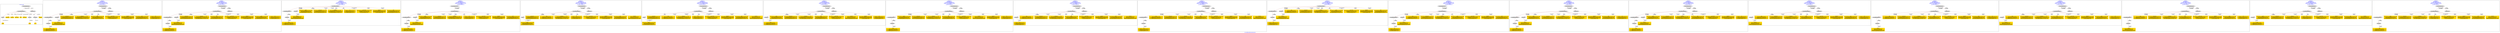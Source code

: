 digraph n0 {
fontcolor="blue"
remincross="true"
label="s14-s-california-african-american.json"
subgraph cluster_0 {
label="1-correct model"
n2[style="filled",color="white",fillcolor="lightgray",label="CulturalHeritageObject1"];
n3[style="filled",color="white",fillcolor="lightgray",label="Person1"];
n4[shape="plaintext",style="filled",fillcolor="gold",label="dimensions"];
n5[shape="plaintext",style="filled",fillcolor="gold",label="technique"];
n6[shape="plaintext",style="filled",fillcolor="gold",label="provenance"];
n7[shape="plaintext",style="filled",fillcolor="gold",label="title"];
n8[shape="plaintext",style="filled",fillcolor="gold",label="accessionId"];
n9[style="filled",color="white",fillcolor="lightgray",label="Concept1"];
n10[style="filled",color="white",fillcolor="lightgray",label="Document1"];
n11[shape="plaintext",style="filled",fillcolor="gold",label="artist"];
n12[style="filled",color="white",fillcolor="lightgray",label="EuropeanaAggregation1"];
n13[style="filled",color="white",fillcolor="lightgray",label="WebResource1"];
n14[shape="plaintext",style="filled",fillcolor="gold",label="imageUrl"];
n15[shape="plaintext",style="filled",fillcolor="gold",label="type"];
n16[shape="plaintext",style="filled",fillcolor="gold",label="url"];
}
subgraph cluster_1 {
label="candidate 0\nlink coherence:1.0\nnode coherence:1.0\nconfidence:0.5271771576470002\nmapping score:0.6016516451415926\ncost:13.99971\n-precision:0.5-recall:0.5"
n18[style="filled",color="white",fillcolor="lightgray",label="CulturalHeritageObject1"];
n19[style="filled",color="white",fillcolor="lightgray",label="CulturalHeritageObject2"];
n20[style="filled",color="white",fillcolor="lightgray",label="Document1"];
n21[style="filled",color="white",fillcolor="lightgray",label="Document2"];
n22[style="filled",color="white",fillcolor="lightgray",label="EuropeanaAggregation1"];
n23[style="filled",color="white",fillcolor="lightgray",label="WebResource1"];
n24[shape="plaintext",style="filled",fillcolor="gold",label="url\n[WebResource,classLink,0.52]\n[CulturalHeritageObject,extent,0.244]\n[Document,classLink,0.126]\n[CulturalHeritageObject,title,0.11]"];
n25[shape="plaintext",style="filled",fillcolor="gold",label="provenance\n[CulturalHeritageObject,provenance,0.704]\n[CulturalHeritageObject,title,0.114]\n[CulturalHeritageObject,description,0.109]\n[Person,biographicalInformation,0.073]"];
n26[shape="plaintext",style="filled",fillcolor="gold",label="dimensions\n[CulturalHeritageObject,extent,0.656]\n[CulturalHeritageObject,accessionNumber,0.163]\n[CulturalHeritageObject,description,0.101]\n[CulturalHeritageObject,provenance,0.08]"];
n27[shape="plaintext",style="filled",fillcolor="gold",label="artist\n[CulturalHeritageObject,description,0.263]\n[Person,nameOfThePerson,0.255]\n[CulturalHeritageObject,title,0.255]\n[CulturalHeritageObject,provenance,0.227]"];
n28[shape="plaintext",style="filled",fillcolor="gold",label="imageUrl\n[WebResource,classLink,0.5]\n[Document,classLink,0.487]\n[CulturalHeritageObject,description,0.009]\n[Person,biographicalInformation,0.004]"];
n29[shape="plaintext",style="filled",fillcolor="gold",label="accessionId\n[CulturalHeritageObject,accessionNumber,0.778]\n[WebResource,classLink,0.219]\n[CulturalHeritageObject,title,0.001]\n[Document,classLink,0.001]"];
n30[shape="plaintext",style="filled",fillcolor="gold",label="technique\n[CulturalHeritageObject,medium,0.678]\n[CulturalHeritageObject,description,0.145]\n[Person,biographicalInformation,0.096]\n[Concept,prefLabel,0.082]"];
n31[shape="plaintext",style="filled",fillcolor="gold",label="title\n[CulturalHeritageObject,description,0.342]\n[CulturalHeritageObject,title,0.314]\n[Person,biographicalInformation,0.233]\n[CulturalHeritageObject,provenance,0.111]"];
n32[shape="plaintext",style="filled",fillcolor="gold",label="type\n[Document,classLink,0.324]\n[CulturalHeritageObject,rightsHolder,0.272]\n[WebResource,classLink,0.247]\n[CulturalHeritageObject,provenance,0.157]"];
}
subgraph cluster_2 {
label="candidate 1\nlink coherence:1.0\nnode coherence:1.0\nconfidence:0.5249470341780633\nmapping score:0.6009082706519471\ncost:13.99971\n-precision:0.57-recall:0.57"
n34[style="filled",color="white",fillcolor="lightgray",label="CulturalHeritageObject1"];
n35[style="filled",color="white",fillcolor="lightgray",label="CulturalHeritageObject2"];
n36[style="filled",color="white",fillcolor="lightgray",label="Document1"];
n37[style="filled",color="white",fillcolor="lightgray",label="Document2"];
n38[style="filled",color="white",fillcolor="lightgray",label="EuropeanaAggregation1"];
n39[style="filled",color="white",fillcolor="lightgray",label="WebResource1"];
n40[shape="plaintext",style="filled",fillcolor="gold",label="url\n[WebResource,classLink,0.52]\n[CulturalHeritageObject,extent,0.244]\n[Document,classLink,0.126]\n[CulturalHeritageObject,title,0.11]"];
n41[shape="plaintext",style="filled",fillcolor="gold",label="provenance\n[CulturalHeritageObject,provenance,0.704]\n[CulturalHeritageObject,title,0.114]\n[CulturalHeritageObject,description,0.109]\n[Person,biographicalInformation,0.073]"];
n42[shape="plaintext",style="filled",fillcolor="gold",label="dimensions\n[CulturalHeritageObject,extent,0.656]\n[CulturalHeritageObject,accessionNumber,0.163]\n[CulturalHeritageObject,description,0.101]\n[CulturalHeritageObject,provenance,0.08]"];
n43[shape="plaintext",style="filled",fillcolor="gold",label="title\n[CulturalHeritageObject,description,0.342]\n[CulturalHeritageObject,title,0.314]\n[Person,biographicalInformation,0.233]\n[CulturalHeritageObject,provenance,0.111]"];
n44[shape="plaintext",style="filled",fillcolor="gold",label="imageUrl\n[WebResource,classLink,0.5]\n[Document,classLink,0.487]\n[CulturalHeritageObject,description,0.009]\n[Person,biographicalInformation,0.004]"];
n45[shape="plaintext",style="filled",fillcolor="gold",label="accessionId\n[CulturalHeritageObject,accessionNumber,0.778]\n[WebResource,classLink,0.219]\n[CulturalHeritageObject,title,0.001]\n[Document,classLink,0.001]"];
n46[shape="plaintext",style="filled",fillcolor="gold",label="technique\n[CulturalHeritageObject,medium,0.678]\n[CulturalHeritageObject,description,0.145]\n[Person,biographicalInformation,0.096]\n[Concept,prefLabel,0.082]"];
n47[shape="plaintext",style="filled",fillcolor="gold",label="artist\n[CulturalHeritageObject,description,0.263]\n[Person,nameOfThePerson,0.255]\n[CulturalHeritageObject,title,0.255]\n[CulturalHeritageObject,provenance,0.227]"];
n48[shape="plaintext",style="filled",fillcolor="gold",label="type\n[Document,classLink,0.324]\n[CulturalHeritageObject,rightsHolder,0.272]\n[WebResource,classLink,0.247]\n[CulturalHeritageObject,provenance,0.157]"];
}
subgraph cluster_3 {
label="candidate 10\nlink coherence:1.0\nnode coherence:1.0\nconfidence:0.4785328707802049\nmapping score:0.6039554013711793\ncost:11.99995\n-precision:0.42-recall:0.36"
n50[style="filled",color="white",fillcolor="lightgray",label="CulturalHeritageObject1"];
n51[style="filled",color="white",fillcolor="lightgray",label="CulturalHeritageObject2"];
n52[style="filled",color="white",fillcolor="lightgray",label="Document1"];
n53[style="filled",color="white",fillcolor="lightgray",label="Document2"];
n54[shape="plaintext",style="filled",fillcolor="gold",label="artist\n[CulturalHeritageObject,description,0.263]\n[Person,nameOfThePerson,0.255]\n[CulturalHeritageObject,title,0.255]\n[CulturalHeritageObject,provenance,0.227]"];
n55[shape="plaintext",style="filled",fillcolor="gold",label="provenance\n[CulturalHeritageObject,provenance,0.704]\n[CulturalHeritageObject,title,0.114]\n[CulturalHeritageObject,description,0.109]\n[Person,biographicalInformation,0.073]"];
n56[shape="plaintext",style="filled",fillcolor="gold",label="dimensions\n[CulturalHeritageObject,extent,0.656]\n[CulturalHeritageObject,accessionNumber,0.163]\n[CulturalHeritageObject,description,0.101]\n[CulturalHeritageObject,provenance,0.08]"];
n57[shape="plaintext",style="filled",fillcolor="gold",label="url\n[WebResource,classLink,0.52]\n[CulturalHeritageObject,extent,0.244]\n[Document,classLink,0.126]\n[CulturalHeritageObject,title,0.11]"];
n58[shape="plaintext",style="filled",fillcolor="gold",label="imageUrl\n[WebResource,classLink,0.5]\n[Document,classLink,0.487]\n[CulturalHeritageObject,description,0.009]\n[Person,biographicalInformation,0.004]"];
n59[shape="plaintext",style="filled",fillcolor="gold",label="accessionId\n[CulturalHeritageObject,accessionNumber,0.778]\n[WebResource,classLink,0.219]\n[CulturalHeritageObject,title,0.001]\n[Document,classLink,0.001]"];
n60[shape="plaintext",style="filled",fillcolor="gold",label="technique\n[CulturalHeritageObject,medium,0.678]\n[CulturalHeritageObject,description,0.145]\n[Person,biographicalInformation,0.096]\n[Concept,prefLabel,0.082]"];
n61[shape="plaintext",style="filled",fillcolor="gold",label="title\n[CulturalHeritageObject,description,0.342]\n[CulturalHeritageObject,title,0.314]\n[Person,biographicalInformation,0.233]\n[CulturalHeritageObject,provenance,0.111]"];
n62[shape="plaintext",style="filled",fillcolor="gold",label="type\n[Document,classLink,0.324]\n[CulturalHeritageObject,rightsHolder,0.272]\n[WebResource,classLink,0.247]\n[CulturalHeritageObject,provenance,0.157]"];
}
subgraph cluster_4 {
label="candidate 11\nlink coherence:1.0\nnode coherence:1.0\nconfidence:0.4785328707802049\nmapping score:0.6039554013711793\ncost:12.99983\n-precision:0.46-recall:0.43"
n64[style="filled",color="white",fillcolor="lightgray",label="CulturalHeritageObject1"];
n65[style="filled",color="white",fillcolor="lightgray",label="CulturalHeritageObject2"];
n66[style="filled",color="white",fillcolor="lightgray",label="Document1"];
n67[style="filled",color="white",fillcolor="lightgray",label="Document2"];
n68[style="filled",color="white",fillcolor="lightgray",label="EuropeanaAggregation1"];
n69[shape="plaintext",style="filled",fillcolor="gold",label="artist\n[CulturalHeritageObject,description,0.263]\n[Person,nameOfThePerson,0.255]\n[CulturalHeritageObject,title,0.255]\n[CulturalHeritageObject,provenance,0.227]"];
n70[shape="plaintext",style="filled",fillcolor="gold",label="provenance\n[CulturalHeritageObject,provenance,0.704]\n[CulturalHeritageObject,title,0.114]\n[CulturalHeritageObject,description,0.109]\n[Person,biographicalInformation,0.073]"];
n71[shape="plaintext",style="filled",fillcolor="gold",label="dimensions\n[CulturalHeritageObject,extent,0.656]\n[CulturalHeritageObject,accessionNumber,0.163]\n[CulturalHeritageObject,description,0.101]\n[CulturalHeritageObject,provenance,0.08]"];
n72[shape="plaintext",style="filled",fillcolor="gold",label="url\n[WebResource,classLink,0.52]\n[CulturalHeritageObject,extent,0.244]\n[Document,classLink,0.126]\n[CulturalHeritageObject,title,0.11]"];
n73[shape="plaintext",style="filled",fillcolor="gold",label="imageUrl\n[WebResource,classLink,0.5]\n[Document,classLink,0.487]\n[CulturalHeritageObject,description,0.009]\n[Person,biographicalInformation,0.004]"];
n74[shape="plaintext",style="filled",fillcolor="gold",label="accessionId\n[CulturalHeritageObject,accessionNumber,0.778]\n[WebResource,classLink,0.219]\n[CulturalHeritageObject,title,0.001]\n[Document,classLink,0.001]"];
n75[shape="plaintext",style="filled",fillcolor="gold",label="technique\n[CulturalHeritageObject,medium,0.678]\n[CulturalHeritageObject,description,0.145]\n[Person,biographicalInformation,0.096]\n[Concept,prefLabel,0.082]"];
n76[shape="plaintext",style="filled",fillcolor="gold",label="title\n[CulturalHeritageObject,description,0.342]\n[CulturalHeritageObject,title,0.314]\n[Person,biographicalInformation,0.233]\n[CulturalHeritageObject,provenance,0.111]"];
n77[shape="plaintext",style="filled",fillcolor="gold",label="type\n[Document,classLink,0.324]\n[CulturalHeritageObject,rightsHolder,0.272]\n[WebResource,classLink,0.247]\n[CulturalHeritageObject,provenance,0.157]"];
}
subgraph cluster_5 {
label="candidate 12\nlink coherence:1.0\nnode coherence:1.0\nconfidence:0.47733631482304695\nmapping score:0.6035565493854601\ncost:11.99961\n-precision:0.75-recall:0.64"
n79[style="filled",color="white",fillcolor="lightgray",label="CulturalHeritageObject1"];
n80[style="filled",color="white",fillcolor="lightgray",label="Person1"];
n81[style="filled",color="white",fillcolor="lightgray",label="EuropeanaAggregation1"];
n82[style="filled",color="white",fillcolor="lightgray",label="WebResource1"];
n83[shape="plaintext",style="filled",fillcolor="gold",label="imageUrl\n[WebResource,classLink,0.5]\n[Document,classLink,0.487]\n[CulturalHeritageObject,description,0.009]\n[Person,biographicalInformation,0.004]"];
n84[shape="plaintext",style="filled",fillcolor="gold",label="provenance\n[CulturalHeritageObject,provenance,0.704]\n[CulturalHeritageObject,title,0.114]\n[CulturalHeritageObject,description,0.109]\n[Person,biographicalInformation,0.073]"];
n85[shape="plaintext",style="filled",fillcolor="gold",label="type\n[Document,classLink,0.324]\n[CulturalHeritageObject,rightsHolder,0.272]\n[WebResource,classLink,0.247]\n[CulturalHeritageObject,provenance,0.157]"];
n86[shape="plaintext",style="filled",fillcolor="gold",label="artist\n[CulturalHeritageObject,description,0.263]\n[Person,nameOfThePerson,0.255]\n[CulturalHeritageObject,title,0.255]\n[CulturalHeritageObject,provenance,0.227]"];
n87[shape="plaintext",style="filled",fillcolor="gold",label="dimensions\n[CulturalHeritageObject,extent,0.656]\n[CulturalHeritageObject,accessionNumber,0.163]\n[CulturalHeritageObject,description,0.101]\n[CulturalHeritageObject,provenance,0.08]"];
n88[shape="plaintext",style="filled",fillcolor="gold",label="url\n[WebResource,classLink,0.52]\n[CulturalHeritageObject,extent,0.244]\n[Document,classLink,0.126]\n[CulturalHeritageObject,title,0.11]"];
n89[shape="plaintext",style="filled",fillcolor="gold",label="accessionId\n[CulturalHeritageObject,accessionNumber,0.778]\n[WebResource,classLink,0.219]\n[CulturalHeritageObject,title,0.001]\n[Document,classLink,0.001]"];
n90[shape="plaintext",style="filled",fillcolor="gold",label="technique\n[CulturalHeritageObject,medium,0.678]\n[CulturalHeritageObject,description,0.145]\n[Person,biographicalInformation,0.096]\n[Concept,prefLabel,0.082]"];
n91[shape="plaintext",style="filled",fillcolor="gold",label="title\n[CulturalHeritageObject,description,0.342]\n[CulturalHeritageObject,title,0.314]\n[Person,biographicalInformation,0.233]\n[CulturalHeritageObject,provenance,0.111]"];
}
subgraph cluster_6 {
label="candidate 13\nlink coherence:1.0\nnode coherence:1.0\nconfidence:0.47733631482304695\nmapping score:0.6035565493854601\ncost:11.99976\n-precision:0.67-recall:0.57"
n93[style="filled",color="white",fillcolor="lightgray",label="CulturalHeritageObject1"];
n94[style="filled",color="white",fillcolor="lightgray",label="Person2"];
n95[style="filled",color="white",fillcolor="lightgray",label="EuropeanaAggregation1"];
n96[style="filled",color="white",fillcolor="lightgray",label="WebResource1"];
n97[shape="plaintext",style="filled",fillcolor="gold",label="imageUrl\n[WebResource,classLink,0.5]\n[Document,classLink,0.487]\n[CulturalHeritageObject,description,0.009]\n[Person,biographicalInformation,0.004]"];
n98[shape="plaintext",style="filled",fillcolor="gold",label="provenance\n[CulturalHeritageObject,provenance,0.704]\n[CulturalHeritageObject,title,0.114]\n[CulturalHeritageObject,description,0.109]\n[Person,biographicalInformation,0.073]"];
n99[shape="plaintext",style="filled",fillcolor="gold",label="type\n[Document,classLink,0.324]\n[CulturalHeritageObject,rightsHolder,0.272]\n[WebResource,classLink,0.247]\n[CulturalHeritageObject,provenance,0.157]"];
n100[shape="plaintext",style="filled",fillcolor="gold",label="artist\n[CulturalHeritageObject,description,0.263]\n[Person,nameOfThePerson,0.255]\n[CulturalHeritageObject,title,0.255]\n[CulturalHeritageObject,provenance,0.227]"];
n101[shape="plaintext",style="filled",fillcolor="gold",label="dimensions\n[CulturalHeritageObject,extent,0.656]\n[CulturalHeritageObject,accessionNumber,0.163]\n[CulturalHeritageObject,description,0.101]\n[CulturalHeritageObject,provenance,0.08]"];
n102[shape="plaintext",style="filled",fillcolor="gold",label="url\n[WebResource,classLink,0.52]\n[CulturalHeritageObject,extent,0.244]\n[Document,classLink,0.126]\n[CulturalHeritageObject,title,0.11]"];
n103[shape="plaintext",style="filled",fillcolor="gold",label="accessionId\n[CulturalHeritageObject,accessionNumber,0.778]\n[WebResource,classLink,0.219]\n[CulturalHeritageObject,title,0.001]\n[Document,classLink,0.001]"];
n104[shape="plaintext",style="filled",fillcolor="gold",label="technique\n[CulturalHeritageObject,medium,0.678]\n[CulturalHeritageObject,description,0.145]\n[Person,biographicalInformation,0.096]\n[Concept,prefLabel,0.082]"];
n105[shape="plaintext",style="filled",fillcolor="gold",label="title\n[CulturalHeritageObject,description,0.342]\n[CulturalHeritageObject,title,0.314]\n[Person,biographicalInformation,0.233]\n[CulturalHeritageObject,provenance,0.111]"];
}
subgraph cluster_7 {
label="candidate 14\nlink coherence:1.0\nnode coherence:1.0\nconfidence:0.4677608589870697\nmapping score:0.6003647307734676\ncost:11.99974\n-precision:0.67-recall:0.57"
n107[style="filled",color="white",fillcolor="lightgray",label="CulturalHeritageObject1"];
n108[style="filled",color="white",fillcolor="lightgray",label="Document1"];
n109[style="filled",color="white",fillcolor="lightgray",label="EuropeanaAggregation1"];
n110[style="filled",color="white",fillcolor="lightgray",label="WebResource1"];
n111[shape="plaintext",style="filled",fillcolor="gold",label="url\n[WebResource,classLink,0.52]\n[CulturalHeritageObject,extent,0.244]\n[Document,classLink,0.126]\n[CulturalHeritageObject,title,0.11]"];
n112[shape="plaintext",style="filled",fillcolor="gold",label="artist\n[CulturalHeritageObject,description,0.263]\n[Person,nameOfThePerson,0.255]\n[CulturalHeritageObject,title,0.255]\n[CulturalHeritageObject,provenance,0.227]"];
n113[shape="plaintext",style="filled",fillcolor="gold",label="provenance\n[CulturalHeritageObject,provenance,0.704]\n[CulturalHeritageObject,title,0.114]\n[CulturalHeritageObject,description,0.109]\n[Person,biographicalInformation,0.073]"];
n114[shape="plaintext",style="filled",fillcolor="gold",label="dimensions\n[CulturalHeritageObject,extent,0.656]\n[CulturalHeritageObject,accessionNumber,0.163]\n[CulturalHeritageObject,description,0.101]\n[CulturalHeritageObject,provenance,0.08]"];
n115[shape="plaintext",style="filled",fillcolor="gold",label="title\n[CulturalHeritageObject,description,0.342]\n[CulturalHeritageObject,title,0.314]\n[Person,biographicalInformation,0.233]\n[CulturalHeritageObject,provenance,0.111]"];
n116[shape="plaintext",style="filled",fillcolor="gold",label="type\n[Document,classLink,0.324]\n[CulturalHeritageObject,rightsHolder,0.272]\n[WebResource,classLink,0.247]\n[CulturalHeritageObject,provenance,0.157]"];
n117[shape="plaintext",style="filled",fillcolor="gold",label="accessionId\n[CulturalHeritageObject,accessionNumber,0.778]\n[WebResource,classLink,0.219]\n[CulturalHeritageObject,title,0.001]\n[Document,classLink,0.001]"];
n118[shape="plaintext",style="filled",fillcolor="gold",label="imageUrl\n[WebResource,classLink,0.5]\n[Document,classLink,0.487]\n[CulturalHeritageObject,description,0.009]\n[Person,biographicalInformation,0.004]"];
n119[shape="plaintext",style="filled",fillcolor="gold",label="technique\n[CulturalHeritageObject,medium,0.678]\n[CulturalHeritageObject,description,0.145]\n[Person,biographicalInformation,0.096]\n[Concept,prefLabel,0.082]"];
}
subgraph cluster_8 {
label="candidate 15\nlink coherence:1.0\nnode coherence:1.0\nconfidence:0.4677608589870697\nmapping score:0.6003647307734676\ncost:12.99973\n-precision:0.54-recall:0.5"
n121[style="filled",color="white",fillcolor="lightgray",label="CulturalHeritageObject1"];
n122[style="filled",color="white",fillcolor="lightgray",label="CulturalHeritageObject2"];
n123[style="filled",color="white",fillcolor="lightgray",label="Document2"];
n124[style="filled",color="white",fillcolor="lightgray",label="EuropeanaAggregation1"];
n125[style="filled",color="white",fillcolor="lightgray",label="WebResource1"];
n126[shape="plaintext",style="filled",fillcolor="gold",label="url\n[WebResource,classLink,0.52]\n[CulturalHeritageObject,extent,0.244]\n[Document,classLink,0.126]\n[CulturalHeritageObject,title,0.11]"];
n127[shape="plaintext",style="filled",fillcolor="gold",label="artist\n[CulturalHeritageObject,description,0.263]\n[Person,nameOfThePerson,0.255]\n[CulturalHeritageObject,title,0.255]\n[CulturalHeritageObject,provenance,0.227]"];
n128[shape="plaintext",style="filled",fillcolor="gold",label="provenance\n[CulturalHeritageObject,provenance,0.704]\n[CulturalHeritageObject,title,0.114]\n[CulturalHeritageObject,description,0.109]\n[Person,biographicalInformation,0.073]"];
n129[shape="plaintext",style="filled",fillcolor="gold",label="dimensions\n[CulturalHeritageObject,extent,0.656]\n[CulturalHeritageObject,accessionNumber,0.163]\n[CulturalHeritageObject,description,0.101]\n[CulturalHeritageObject,provenance,0.08]"];
n130[shape="plaintext",style="filled",fillcolor="gold",label="title\n[CulturalHeritageObject,description,0.342]\n[CulturalHeritageObject,title,0.314]\n[Person,biographicalInformation,0.233]\n[CulturalHeritageObject,provenance,0.111]"];
n131[shape="plaintext",style="filled",fillcolor="gold",label="accessionId\n[CulturalHeritageObject,accessionNumber,0.778]\n[WebResource,classLink,0.219]\n[CulturalHeritageObject,title,0.001]\n[Document,classLink,0.001]"];
n132[shape="plaintext",style="filled",fillcolor="gold",label="imageUrl\n[WebResource,classLink,0.5]\n[Document,classLink,0.487]\n[CulturalHeritageObject,description,0.009]\n[Person,biographicalInformation,0.004]"];
n133[shape="plaintext",style="filled",fillcolor="gold",label="technique\n[CulturalHeritageObject,medium,0.678]\n[CulturalHeritageObject,description,0.145]\n[Person,biographicalInformation,0.096]\n[Concept,prefLabel,0.082]"];
n134[shape="plaintext",style="filled",fillcolor="gold",label="type\n[Document,classLink,0.324]\n[CulturalHeritageObject,rightsHolder,0.272]\n[WebResource,classLink,0.247]\n[CulturalHeritageObject,provenance,0.157]"];
}
subgraph cluster_9 {
label="candidate 16\nlink coherence:1.0\nnode coherence:1.0\nconfidence:0.4663296417908263\nmapping score:0.5998876583747198\ncost:11.99974\n-precision:0.75-recall:0.64"
n136[style="filled",color="white",fillcolor="lightgray",label="CulturalHeritageObject1"];
n137[style="filled",color="white",fillcolor="lightgray",label="Document1"];
n138[style="filled",color="white",fillcolor="lightgray",label="EuropeanaAggregation1"];
n139[style="filled",color="white",fillcolor="lightgray",label="WebResource1"];
n140[shape="plaintext",style="filled",fillcolor="gold",label="imageUrl\n[WebResource,classLink,0.5]\n[Document,classLink,0.487]\n[CulturalHeritageObject,description,0.009]\n[Person,biographicalInformation,0.004]"];
n141[shape="plaintext",style="filled",fillcolor="gold",label="type\n[Document,classLink,0.324]\n[CulturalHeritageObject,rightsHolder,0.272]\n[WebResource,classLink,0.247]\n[CulturalHeritageObject,provenance,0.157]"];
n142[shape="plaintext",style="filled",fillcolor="gold",label="provenance\n[CulturalHeritageObject,provenance,0.704]\n[CulturalHeritageObject,title,0.114]\n[CulturalHeritageObject,description,0.109]\n[Person,biographicalInformation,0.073]"];
n143[shape="plaintext",style="filled",fillcolor="gold",label="dimensions\n[CulturalHeritageObject,extent,0.656]\n[CulturalHeritageObject,accessionNumber,0.163]\n[CulturalHeritageObject,description,0.101]\n[CulturalHeritageObject,provenance,0.08]"];
n144[shape="plaintext",style="filled",fillcolor="gold",label="artist\n[CulturalHeritageObject,description,0.263]\n[Person,nameOfThePerson,0.255]\n[CulturalHeritageObject,title,0.255]\n[CulturalHeritageObject,provenance,0.227]"];
n145[shape="plaintext",style="filled",fillcolor="gold",label="url\n[WebResource,classLink,0.52]\n[CulturalHeritageObject,extent,0.244]\n[Document,classLink,0.126]\n[CulturalHeritageObject,title,0.11]"];
n146[shape="plaintext",style="filled",fillcolor="gold",label="accessionId\n[CulturalHeritageObject,accessionNumber,0.778]\n[WebResource,classLink,0.219]\n[CulturalHeritageObject,title,0.001]\n[Document,classLink,0.001]"];
n147[shape="plaintext",style="filled",fillcolor="gold",label="technique\n[CulturalHeritageObject,medium,0.678]\n[CulturalHeritageObject,description,0.145]\n[Person,biographicalInformation,0.096]\n[Concept,prefLabel,0.082]"];
n148[shape="plaintext",style="filled",fillcolor="gold",label="title\n[CulturalHeritageObject,description,0.342]\n[CulturalHeritageObject,title,0.314]\n[Person,biographicalInformation,0.233]\n[CulturalHeritageObject,provenance,0.111]"];
}
subgraph cluster_10 {
label="candidate 17\nlink coherence:1.0\nnode coherence:1.0\nconfidence:0.4663296417908263\nmapping score:0.5998876583747198\ncost:12.99973\n-precision:0.62-recall:0.57"
n150[style="filled",color="white",fillcolor="lightgray",label="CulturalHeritageObject1"];
n151[style="filled",color="white",fillcolor="lightgray",label="CulturalHeritageObject2"];
n152[style="filled",color="white",fillcolor="lightgray",label="Document2"];
n153[style="filled",color="white",fillcolor="lightgray",label="EuropeanaAggregation1"];
n154[style="filled",color="white",fillcolor="lightgray",label="WebResource1"];
n155[shape="plaintext",style="filled",fillcolor="gold",label="imageUrl\n[WebResource,classLink,0.5]\n[Document,classLink,0.487]\n[CulturalHeritageObject,description,0.009]\n[Person,biographicalInformation,0.004]"];
n156[shape="plaintext",style="filled",fillcolor="gold",label="type\n[Document,classLink,0.324]\n[CulturalHeritageObject,rightsHolder,0.272]\n[WebResource,classLink,0.247]\n[CulturalHeritageObject,provenance,0.157]"];
n157[shape="plaintext",style="filled",fillcolor="gold",label="provenance\n[CulturalHeritageObject,provenance,0.704]\n[CulturalHeritageObject,title,0.114]\n[CulturalHeritageObject,description,0.109]\n[Person,biographicalInformation,0.073]"];
n158[shape="plaintext",style="filled",fillcolor="gold",label="dimensions\n[CulturalHeritageObject,extent,0.656]\n[CulturalHeritageObject,accessionNumber,0.163]\n[CulturalHeritageObject,description,0.101]\n[CulturalHeritageObject,provenance,0.08]"];
n159[shape="plaintext",style="filled",fillcolor="gold",label="artist\n[CulturalHeritageObject,description,0.263]\n[Person,nameOfThePerson,0.255]\n[CulturalHeritageObject,title,0.255]\n[CulturalHeritageObject,provenance,0.227]"];
n160[shape="plaintext",style="filled",fillcolor="gold",label="accessionId\n[CulturalHeritageObject,accessionNumber,0.778]\n[WebResource,classLink,0.219]\n[CulturalHeritageObject,title,0.001]\n[Document,classLink,0.001]"];
n161[shape="plaintext",style="filled",fillcolor="gold",label="url\n[WebResource,classLink,0.52]\n[CulturalHeritageObject,extent,0.244]\n[Document,classLink,0.126]\n[CulturalHeritageObject,title,0.11]"];
n162[shape="plaintext",style="filled",fillcolor="gold",label="technique\n[CulturalHeritageObject,medium,0.678]\n[CulturalHeritageObject,description,0.145]\n[Person,biographicalInformation,0.096]\n[Concept,prefLabel,0.082]"];
n163[shape="plaintext",style="filled",fillcolor="gold",label="title\n[CulturalHeritageObject,description,0.342]\n[CulturalHeritageObject,title,0.314]\n[Person,biographicalInformation,0.233]\n[CulturalHeritageObject,provenance,0.111]"];
}
subgraph cluster_11 {
label="candidate 18\nlink coherence:1.0\nnode coherence:1.0\nconfidence:0.46486122890312465\nmapping score:0.5993981874121527\ncost:11.99995\n-precision:0.42-recall:0.36"
n165[style="filled",color="white",fillcolor="lightgray",label="CulturalHeritageObject1"];
n166[style="filled",color="white",fillcolor="lightgray",label="CulturalHeritageObject2"];
n167[style="filled",color="white",fillcolor="lightgray",label="Document1"];
n168[style="filled",color="white",fillcolor="lightgray",label="Document2"];
n169[shape="plaintext",style="filled",fillcolor="gold",label="type\n[Document,classLink,0.324]\n[CulturalHeritageObject,rightsHolder,0.272]\n[WebResource,classLink,0.247]\n[CulturalHeritageObject,provenance,0.157]"];
n170[shape="plaintext",style="filled",fillcolor="gold",label="provenance\n[CulturalHeritageObject,provenance,0.704]\n[CulturalHeritageObject,title,0.114]\n[CulturalHeritageObject,description,0.109]\n[Person,biographicalInformation,0.073]"];
n171[shape="plaintext",style="filled",fillcolor="gold",label="dimensions\n[CulturalHeritageObject,extent,0.656]\n[CulturalHeritageObject,accessionNumber,0.163]\n[CulturalHeritageObject,description,0.101]\n[CulturalHeritageObject,provenance,0.08]"];
n172[shape="plaintext",style="filled",fillcolor="gold",label="artist\n[CulturalHeritageObject,description,0.263]\n[Person,nameOfThePerson,0.255]\n[CulturalHeritageObject,title,0.255]\n[CulturalHeritageObject,provenance,0.227]"];
n173[shape="plaintext",style="filled",fillcolor="gold",label="imageUrl\n[WebResource,classLink,0.5]\n[Document,classLink,0.487]\n[CulturalHeritageObject,description,0.009]\n[Person,biographicalInformation,0.004]"];
n174[shape="plaintext",style="filled",fillcolor="gold",label="accessionId\n[CulturalHeritageObject,accessionNumber,0.778]\n[WebResource,classLink,0.219]\n[CulturalHeritageObject,title,0.001]\n[Document,classLink,0.001]"];
n175[shape="plaintext",style="filled",fillcolor="gold",label="url\n[WebResource,classLink,0.52]\n[CulturalHeritageObject,extent,0.244]\n[Document,classLink,0.126]\n[CulturalHeritageObject,title,0.11]"];
n176[shape="plaintext",style="filled",fillcolor="gold",label="technique\n[CulturalHeritageObject,medium,0.678]\n[CulturalHeritageObject,description,0.145]\n[Person,biographicalInformation,0.096]\n[Concept,prefLabel,0.082]"];
n177[shape="plaintext",style="filled",fillcolor="gold",label="title\n[CulturalHeritageObject,description,0.342]\n[CulturalHeritageObject,title,0.314]\n[Person,biographicalInformation,0.233]\n[CulturalHeritageObject,provenance,0.111]"];
}
subgraph cluster_12 {
label="candidate 19\nlink coherence:1.0\nnode coherence:1.0\nconfidence:0.46486122890312465\nmapping score:0.5993981874121527\ncost:12.99983\n-precision:0.46-recall:0.43"
n179[style="filled",color="white",fillcolor="lightgray",label="CulturalHeritageObject1"];
n180[style="filled",color="white",fillcolor="lightgray",label="CulturalHeritageObject2"];
n181[style="filled",color="white",fillcolor="lightgray",label="Document1"];
n182[style="filled",color="white",fillcolor="lightgray",label="Document2"];
n183[style="filled",color="white",fillcolor="lightgray",label="EuropeanaAggregation1"];
n184[shape="plaintext",style="filled",fillcolor="gold",label="type\n[Document,classLink,0.324]\n[CulturalHeritageObject,rightsHolder,0.272]\n[WebResource,classLink,0.247]\n[CulturalHeritageObject,provenance,0.157]"];
n185[shape="plaintext",style="filled",fillcolor="gold",label="provenance\n[CulturalHeritageObject,provenance,0.704]\n[CulturalHeritageObject,title,0.114]\n[CulturalHeritageObject,description,0.109]\n[Person,biographicalInformation,0.073]"];
n186[shape="plaintext",style="filled",fillcolor="gold",label="dimensions\n[CulturalHeritageObject,extent,0.656]\n[CulturalHeritageObject,accessionNumber,0.163]\n[CulturalHeritageObject,description,0.101]\n[CulturalHeritageObject,provenance,0.08]"];
n187[shape="plaintext",style="filled",fillcolor="gold",label="artist\n[CulturalHeritageObject,description,0.263]\n[Person,nameOfThePerson,0.255]\n[CulturalHeritageObject,title,0.255]\n[CulturalHeritageObject,provenance,0.227]"];
n188[shape="plaintext",style="filled",fillcolor="gold",label="imageUrl\n[WebResource,classLink,0.5]\n[Document,classLink,0.487]\n[CulturalHeritageObject,description,0.009]\n[Person,biographicalInformation,0.004]"];
n189[shape="plaintext",style="filled",fillcolor="gold",label="accessionId\n[CulturalHeritageObject,accessionNumber,0.778]\n[WebResource,classLink,0.219]\n[CulturalHeritageObject,title,0.001]\n[Document,classLink,0.001]"];
n190[shape="plaintext",style="filled",fillcolor="gold",label="url\n[WebResource,classLink,0.52]\n[CulturalHeritageObject,extent,0.244]\n[Document,classLink,0.126]\n[CulturalHeritageObject,title,0.11]"];
n191[shape="plaintext",style="filled",fillcolor="gold",label="technique\n[CulturalHeritageObject,medium,0.678]\n[CulturalHeritageObject,description,0.145]\n[Person,biographicalInformation,0.096]\n[Concept,prefLabel,0.082]"];
n192[shape="plaintext",style="filled",fillcolor="gold",label="title\n[CulturalHeritageObject,description,0.342]\n[CulturalHeritageObject,title,0.314]\n[Person,biographicalInformation,0.233]\n[CulturalHeritageObject,provenance,0.111]"];
}
subgraph cluster_13 {
label="candidate 2\nlink coherence:1.0\nnode coherence:1.0\nconfidence:0.5240466829379283\nmapping score:0.600608153571902\ncost:13.99971\n-precision:0.5-recall:0.5"
n194[style="filled",color="white",fillcolor="lightgray",label="CulturalHeritageObject1"];
n195[style="filled",color="white",fillcolor="lightgray",label="CulturalHeritageObject2"];
n196[style="filled",color="white",fillcolor="lightgray",label="Document1"];
n197[style="filled",color="white",fillcolor="lightgray",label="Document2"];
n198[style="filled",color="white",fillcolor="lightgray",label="EuropeanaAggregation1"];
n199[style="filled",color="white",fillcolor="lightgray",label="WebResource1"];
n200[shape="plaintext",style="filled",fillcolor="gold",label="url\n[WebResource,classLink,0.52]\n[CulturalHeritageObject,extent,0.244]\n[Document,classLink,0.126]\n[CulturalHeritageObject,title,0.11]"];
n201[shape="plaintext",style="filled",fillcolor="gold",label="artist\n[CulturalHeritageObject,description,0.263]\n[Person,nameOfThePerson,0.255]\n[CulturalHeritageObject,title,0.255]\n[CulturalHeritageObject,provenance,0.227]"];
n202[shape="plaintext",style="filled",fillcolor="gold",label="provenance\n[CulturalHeritageObject,provenance,0.704]\n[CulturalHeritageObject,title,0.114]\n[CulturalHeritageObject,description,0.109]\n[Person,biographicalInformation,0.073]"];
n203[shape="plaintext",style="filled",fillcolor="gold",label="dimensions\n[CulturalHeritageObject,extent,0.656]\n[CulturalHeritageObject,accessionNumber,0.163]\n[CulturalHeritageObject,description,0.101]\n[CulturalHeritageObject,provenance,0.08]"];
n204[shape="plaintext",style="filled",fillcolor="gold",label="imageUrl\n[WebResource,classLink,0.5]\n[Document,classLink,0.487]\n[CulturalHeritageObject,description,0.009]\n[Person,biographicalInformation,0.004]"];
n205[shape="plaintext",style="filled",fillcolor="gold",label="accessionId\n[CulturalHeritageObject,accessionNumber,0.778]\n[WebResource,classLink,0.219]\n[CulturalHeritageObject,title,0.001]\n[Document,classLink,0.001]"];
n206[shape="plaintext",style="filled",fillcolor="gold",label="technique\n[CulturalHeritageObject,medium,0.678]\n[CulturalHeritageObject,description,0.145]\n[Person,biographicalInformation,0.096]\n[Concept,prefLabel,0.082]"];
n207[shape="plaintext",style="filled",fillcolor="gold",label="title\n[CulturalHeritageObject,description,0.342]\n[CulturalHeritageObject,title,0.314]\n[Person,biographicalInformation,0.233]\n[CulturalHeritageObject,provenance,0.111]"];
n208[shape="plaintext",style="filled",fillcolor="gold",label="type\n[Document,classLink,0.324]\n[CulturalHeritageObject,rightsHolder,0.272]\n[WebResource,classLink,0.247]\n[CulturalHeritageObject,provenance,0.157]"];
}
subgraph cluster_14 {
label="candidate 3\nlink coherence:1.0\nnode coherence:1.0\nconfidence:0.5209353028593782\nmapping score:0.599571026879052\ncost:13.99971\n-precision:0.57-recall:0.57"
n210[style="filled",color="white",fillcolor="lightgray",label="CulturalHeritageObject1"];
n211[style="filled",color="white",fillcolor="lightgray",label="CulturalHeritageObject2"];
n212[style="filled",color="white",fillcolor="lightgray",label="Document1"];
n213[style="filled",color="white",fillcolor="lightgray",label="Document2"];
n214[style="filled",color="white",fillcolor="lightgray",label="EuropeanaAggregation1"];
n215[style="filled",color="white",fillcolor="lightgray",label="WebResource1"];
n216[shape="plaintext",style="filled",fillcolor="gold",label="url\n[WebResource,classLink,0.52]\n[CulturalHeritageObject,extent,0.244]\n[Document,classLink,0.126]\n[CulturalHeritageObject,title,0.11]"];
n217[shape="plaintext",style="filled",fillcolor="gold",label="artist\n[CulturalHeritageObject,description,0.263]\n[Person,nameOfThePerson,0.255]\n[CulturalHeritageObject,title,0.255]\n[CulturalHeritageObject,provenance,0.227]"];
n218[shape="plaintext",style="filled",fillcolor="gold",label="provenance\n[CulturalHeritageObject,provenance,0.704]\n[CulturalHeritageObject,title,0.114]\n[CulturalHeritageObject,description,0.109]\n[Person,biographicalInformation,0.073]"];
n219[shape="plaintext",style="filled",fillcolor="gold",label="dimensions\n[CulturalHeritageObject,extent,0.656]\n[CulturalHeritageObject,accessionNumber,0.163]\n[CulturalHeritageObject,description,0.101]\n[CulturalHeritageObject,provenance,0.08]"];
n220[shape="plaintext",style="filled",fillcolor="gold",label="title\n[CulturalHeritageObject,description,0.342]\n[CulturalHeritageObject,title,0.314]\n[Person,biographicalInformation,0.233]\n[CulturalHeritageObject,provenance,0.111]"];
n221[shape="plaintext",style="filled",fillcolor="gold",label="imageUrl\n[WebResource,classLink,0.5]\n[Document,classLink,0.487]\n[CulturalHeritageObject,description,0.009]\n[Person,biographicalInformation,0.004]"];
n222[shape="plaintext",style="filled",fillcolor="gold",label="accessionId\n[CulturalHeritageObject,accessionNumber,0.778]\n[WebResource,classLink,0.219]\n[CulturalHeritageObject,title,0.001]\n[Document,classLink,0.001]"];
n223[shape="plaintext",style="filled",fillcolor="gold",label="technique\n[CulturalHeritageObject,medium,0.678]\n[CulturalHeritageObject,description,0.145]\n[Person,biographicalInformation,0.096]\n[Concept,prefLabel,0.082]"];
n224[shape="plaintext",style="filled",fillcolor="gold",label="type\n[Document,classLink,0.324]\n[CulturalHeritageObject,rightsHolder,0.272]\n[WebResource,classLink,0.247]\n[CulturalHeritageObject,provenance,0.157]"];
}
subgraph cluster_15 {
label="candidate 4\nlink coherence:1.0\nnode coherence:1.0\nconfidence:0.5086219009526185\nmapping score:0.6139850780953172\ncost:11.99974\n-precision:0.58-recall:0.5"
n226[style="filled",color="white",fillcolor="lightgray",label="CulturalHeritageObject1"];
n227[style="filled",color="white",fillcolor="lightgray",label="Document1"];
n228[style="filled",color="white",fillcolor="lightgray",label="EuropeanaAggregation1"];
n229[style="filled",color="white",fillcolor="lightgray",label="WebResource1"];
n230[shape="plaintext",style="filled",fillcolor="gold",label="url\n[WebResource,classLink,0.52]\n[CulturalHeritageObject,extent,0.244]\n[Document,classLink,0.126]\n[CulturalHeritageObject,title,0.11]"];
n231[shape="plaintext",style="filled",fillcolor="gold",label="type\n[Document,classLink,0.324]\n[CulturalHeritageObject,rightsHolder,0.272]\n[WebResource,classLink,0.247]\n[CulturalHeritageObject,provenance,0.157]"];
n232[shape="plaintext",style="filled",fillcolor="gold",label="provenance\n[CulturalHeritageObject,provenance,0.704]\n[CulturalHeritageObject,title,0.114]\n[CulturalHeritageObject,description,0.109]\n[Person,biographicalInformation,0.073]"];
n233[shape="plaintext",style="filled",fillcolor="gold",label="dimensions\n[CulturalHeritageObject,extent,0.656]\n[CulturalHeritageObject,accessionNumber,0.163]\n[CulturalHeritageObject,description,0.101]\n[CulturalHeritageObject,provenance,0.08]"];
n234[shape="plaintext",style="filled",fillcolor="gold",label="artist\n[CulturalHeritageObject,description,0.263]\n[Person,nameOfThePerson,0.255]\n[CulturalHeritageObject,title,0.255]\n[CulturalHeritageObject,provenance,0.227]"];
n235[shape="plaintext",style="filled",fillcolor="gold",label="imageUrl\n[WebResource,classLink,0.5]\n[Document,classLink,0.487]\n[CulturalHeritageObject,description,0.009]\n[Person,biographicalInformation,0.004]"];
n236[shape="plaintext",style="filled",fillcolor="gold",label="accessionId\n[CulturalHeritageObject,accessionNumber,0.778]\n[WebResource,classLink,0.219]\n[CulturalHeritageObject,title,0.001]\n[Document,classLink,0.001]"];
n237[shape="plaintext",style="filled",fillcolor="gold",label="technique\n[CulturalHeritageObject,medium,0.678]\n[CulturalHeritageObject,description,0.145]\n[Person,biographicalInformation,0.096]\n[Concept,prefLabel,0.082]"];
n238[shape="plaintext",style="filled",fillcolor="gold",label="title\n[CulturalHeritageObject,description,0.342]\n[CulturalHeritageObject,title,0.314]\n[Person,biographicalInformation,0.233]\n[CulturalHeritageObject,provenance,0.111]"];
}
subgraph cluster_16 {
label="candidate 5\nlink coherence:1.0\nnode coherence:1.0\nconfidence:0.5086219009526185\nmapping score:0.6139850780953172\ncost:12.99973\n-precision:0.46-recall:0.43"
n240[style="filled",color="white",fillcolor="lightgray",label="CulturalHeritageObject1"];
n241[style="filled",color="white",fillcolor="lightgray",label="CulturalHeritageObject2"];
n242[style="filled",color="white",fillcolor="lightgray",label="Document2"];
n243[style="filled",color="white",fillcolor="lightgray",label="EuropeanaAggregation1"];
n244[style="filled",color="white",fillcolor="lightgray",label="WebResource1"];
n245[shape="plaintext",style="filled",fillcolor="gold",label="url\n[WebResource,classLink,0.52]\n[CulturalHeritageObject,extent,0.244]\n[Document,classLink,0.126]\n[CulturalHeritageObject,title,0.11]"];
n246[shape="plaintext",style="filled",fillcolor="gold",label="type\n[Document,classLink,0.324]\n[CulturalHeritageObject,rightsHolder,0.272]\n[WebResource,classLink,0.247]\n[CulturalHeritageObject,provenance,0.157]"];
n247[shape="plaintext",style="filled",fillcolor="gold",label="provenance\n[CulturalHeritageObject,provenance,0.704]\n[CulturalHeritageObject,title,0.114]\n[CulturalHeritageObject,description,0.109]\n[Person,biographicalInformation,0.073]"];
n248[shape="plaintext",style="filled",fillcolor="gold",label="dimensions\n[CulturalHeritageObject,extent,0.656]\n[CulturalHeritageObject,accessionNumber,0.163]\n[CulturalHeritageObject,description,0.101]\n[CulturalHeritageObject,provenance,0.08]"];
n249[shape="plaintext",style="filled",fillcolor="gold",label="artist\n[CulturalHeritageObject,description,0.263]\n[Person,nameOfThePerson,0.255]\n[CulturalHeritageObject,title,0.255]\n[CulturalHeritageObject,provenance,0.227]"];
n250[shape="plaintext",style="filled",fillcolor="gold",label="accessionId\n[CulturalHeritageObject,accessionNumber,0.778]\n[WebResource,classLink,0.219]\n[CulturalHeritageObject,title,0.001]\n[Document,classLink,0.001]"];
n251[shape="plaintext",style="filled",fillcolor="gold",label="imageUrl\n[WebResource,classLink,0.5]\n[Document,classLink,0.487]\n[CulturalHeritageObject,description,0.009]\n[Person,biographicalInformation,0.004]"];
n252[shape="plaintext",style="filled",fillcolor="gold",label="technique\n[CulturalHeritageObject,medium,0.678]\n[CulturalHeritageObject,description,0.145]\n[Person,biographicalInformation,0.096]\n[Concept,prefLabel,0.082]"];
n253[shape="plaintext",style="filled",fillcolor="gold",label="title\n[CulturalHeritageObject,description,0.342]\n[CulturalHeritageObject,title,0.314]\n[Person,biographicalInformation,0.233]\n[CulturalHeritageObject,provenance,0.111]"];
}
subgraph cluster_17 {
label="candidate 6\nlink coherence:1.0\nnode coherence:1.0\nconfidence:0.5063917774836816\nmapping score:0.6132417036056717\ncost:11.99974\n-precision:0.67-recall:0.57"
n255[style="filled",color="white",fillcolor="lightgray",label="CulturalHeritageObject1"];
n256[style="filled",color="white",fillcolor="lightgray",label="Document1"];
n257[style="filled",color="white",fillcolor="lightgray",label="EuropeanaAggregation1"];
n258[style="filled",color="white",fillcolor="lightgray",label="WebResource1"];
n259[shape="plaintext",style="filled",fillcolor="gold",label="url\n[WebResource,classLink,0.52]\n[CulturalHeritageObject,extent,0.244]\n[Document,classLink,0.126]\n[CulturalHeritageObject,title,0.11]"];
n260[shape="plaintext",style="filled",fillcolor="gold",label="type\n[Document,classLink,0.324]\n[CulturalHeritageObject,rightsHolder,0.272]\n[WebResource,classLink,0.247]\n[CulturalHeritageObject,provenance,0.157]"];
n261[shape="plaintext",style="filled",fillcolor="gold",label="provenance\n[CulturalHeritageObject,provenance,0.704]\n[CulturalHeritageObject,title,0.114]\n[CulturalHeritageObject,description,0.109]\n[Person,biographicalInformation,0.073]"];
n262[shape="plaintext",style="filled",fillcolor="gold",label="dimensions\n[CulturalHeritageObject,extent,0.656]\n[CulturalHeritageObject,accessionNumber,0.163]\n[CulturalHeritageObject,description,0.101]\n[CulturalHeritageObject,provenance,0.08]"];
n263[shape="plaintext",style="filled",fillcolor="gold",label="title\n[CulturalHeritageObject,description,0.342]\n[CulturalHeritageObject,title,0.314]\n[Person,biographicalInformation,0.233]\n[CulturalHeritageObject,provenance,0.111]"];
n264[shape="plaintext",style="filled",fillcolor="gold",label="imageUrl\n[WebResource,classLink,0.5]\n[Document,classLink,0.487]\n[CulturalHeritageObject,description,0.009]\n[Person,biographicalInformation,0.004]"];
n265[shape="plaintext",style="filled",fillcolor="gold",label="accessionId\n[CulturalHeritageObject,accessionNumber,0.778]\n[WebResource,classLink,0.219]\n[CulturalHeritageObject,title,0.001]\n[Document,classLink,0.001]"];
n266[shape="plaintext",style="filled",fillcolor="gold",label="technique\n[CulturalHeritageObject,medium,0.678]\n[CulturalHeritageObject,description,0.145]\n[Person,biographicalInformation,0.096]\n[Concept,prefLabel,0.082]"];
n267[shape="plaintext",style="filled",fillcolor="gold",label="artist\n[CulturalHeritageObject,description,0.263]\n[Person,nameOfThePerson,0.255]\n[CulturalHeritageObject,title,0.255]\n[CulturalHeritageObject,provenance,0.227]"];
}
subgraph cluster_18 {
label="candidate 7\nlink coherence:1.0\nnode coherence:1.0\nconfidence:0.5063917774836816\nmapping score:0.6132417036056717\ncost:12.99973\n-precision:0.54-recall:0.5"
n269[style="filled",color="white",fillcolor="lightgray",label="CulturalHeritageObject1"];
n270[style="filled",color="white",fillcolor="lightgray",label="CulturalHeritageObject2"];
n271[style="filled",color="white",fillcolor="lightgray",label="Document2"];
n272[style="filled",color="white",fillcolor="lightgray",label="EuropeanaAggregation1"];
n273[style="filled",color="white",fillcolor="lightgray",label="WebResource1"];
n274[shape="plaintext",style="filled",fillcolor="gold",label="url\n[WebResource,classLink,0.52]\n[CulturalHeritageObject,extent,0.244]\n[Document,classLink,0.126]\n[CulturalHeritageObject,title,0.11]"];
n275[shape="plaintext",style="filled",fillcolor="gold",label="type\n[Document,classLink,0.324]\n[CulturalHeritageObject,rightsHolder,0.272]\n[WebResource,classLink,0.247]\n[CulturalHeritageObject,provenance,0.157]"];
n276[shape="plaintext",style="filled",fillcolor="gold",label="provenance\n[CulturalHeritageObject,provenance,0.704]\n[CulturalHeritageObject,title,0.114]\n[CulturalHeritageObject,description,0.109]\n[Person,biographicalInformation,0.073]"];
n277[shape="plaintext",style="filled",fillcolor="gold",label="dimensions\n[CulturalHeritageObject,extent,0.656]\n[CulturalHeritageObject,accessionNumber,0.163]\n[CulturalHeritageObject,description,0.101]\n[CulturalHeritageObject,provenance,0.08]"];
n278[shape="plaintext",style="filled",fillcolor="gold",label="title\n[CulturalHeritageObject,description,0.342]\n[CulturalHeritageObject,title,0.314]\n[Person,biographicalInformation,0.233]\n[CulturalHeritageObject,provenance,0.111]"];
n279[shape="plaintext",style="filled",fillcolor="gold",label="accessionId\n[CulturalHeritageObject,accessionNumber,0.778]\n[WebResource,classLink,0.219]\n[CulturalHeritageObject,title,0.001]\n[Document,classLink,0.001]"];
n280[shape="plaintext",style="filled",fillcolor="gold",label="imageUrl\n[WebResource,classLink,0.5]\n[Document,classLink,0.487]\n[CulturalHeritageObject,description,0.009]\n[Person,biographicalInformation,0.004]"];
n281[shape="plaintext",style="filled",fillcolor="gold",label="technique\n[CulturalHeritageObject,medium,0.678]\n[CulturalHeritageObject,description,0.145]\n[Person,biographicalInformation,0.096]\n[Concept,prefLabel,0.082]"];
n282[shape="plaintext",style="filled",fillcolor="gold",label="artist\n[CulturalHeritageObject,description,0.263]\n[Person,nameOfThePerson,0.255]\n[CulturalHeritageObject,title,0.255]\n[CulturalHeritageObject,provenance,0.227]"];
}
subgraph cluster_19 {
label="candidate 8\nlink coherence:1.0\nnode coherence:1.0\nconfidence:0.4800012836679064\nmapping score:0.6044448723337466\ncost:11.99974\n-precision:0.67-recall:0.57"
n284[style="filled",color="white",fillcolor="lightgray",label="CulturalHeritageObject1"];
n285[style="filled",color="white",fillcolor="lightgray",label="Document1"];
n286[style="filled",color="white",fillcolor="lightgray",label="EuropeanaAggregation1"];
n287[style="filled",color="white",fillcolor="lightgray",label="WebResource1"];
n288[shape="plaintext",style="filled",fillcolor="gold",label="imageUrl\n[WebResource,classLink,0.5]\n[Document,classLink,0.487]\n[CulturalHeritageObject,description,0.009]\n[Person,biographicalInformation,0.004]"];
n289[shape="plaintext",style="filled",fillcolor="gold",label="artist\n[CulturalHeritageObject,description,0.263]\n[Person,nameOfThePerson,0.255]\n[CulturalHeritageObject,title,0.255]\n[CulturalHeritageObject,provenance,0.227]"];
n290[shape="plaintext",style="filled",fillcolor="gold",label="provenance\n[CulturalHeritageObject,provenance,0.704]\n[CulturalHeritageObject,title,0.114]\n[CulturalHeritageObject,description,0.109]\n[Person,biographicalInformation,0.073]"];
n291[shape="plaintext",style="filled",fillcolor="gold",label="dimensions\n[CulturalHeritageObject,extent,0.656]\n[CulturalHeritageObject,accessionNumber,0.163]\n[CulturalHeritageObject,description,0.101]\n[CulturalHeritageObject,provenance,0.08]"];
n292[shape="plaintext",style="filled",fillcolor="gold",label="url\n[WebResource,classLink,0.52]\n[CulturalHeritageObject,extent,0.244]\n[Document,classLink,0.126]\n[CulturalHeritageObject,title,0.11]"];
n293[shape="plaintext",style="filled",fillcolor="gold",label="type\n[Document,classLink,0.324]\n[CulturalHeritageObject,rightsHolder,0.272]\n[WebResource,classLink,0.247]\n[CulturalHeritageObject,provenance,0.157]"];
n294[shape="plaintext",style="filled",fillcolor="gold",label="accessionId\n[CulturalHeritageObject,accessionNumber,0.778]\n[WebResource,classLink,0.219]\n[CulturalHeritageObject,title,0.001]\n[Document,classLink,0.001]"];
n295[shape="plaintext",style="filled",fillcolor="gold",label="technique\n[CulturalHeritageObject,medium,0.678]\n[CulturalHeritageObject,description,0.145]\n[Person,biographicalInformation,0.096]\n[Concept,prefLabel,0.082]"];
n296[shape="plaintext",style="filled",fillcolor="gold",label="title\n[CulturalHeritageObject,description,0.342]\n[CulturalHeritageObject,title,0.314]\n[Person,biographicalInformation,0.233]\n[CulturalHeritageObject,provenance,0.111]"];
}
subgraph cluster_20 {
label="candidate 9\nlink coherence:1.0\nnode coherence:1.0\nconfidence:0.4800012836679064\nmapping score:0.6044448723337466\ncost:12.99973\n-precision:0.54-recall:0.5"
n298[style="filled",color="white",fillcolor="lightgray",label="CulturalHeritageObject1"];
n299[style="filled",color="white",fillcolor="lightgray",label="CulturalHeritageObject2"];
n300[style="filled",color="white",fillcolor="lightgray",label="Document2"];
n301[style="filled",color="white",fillcolor="lightgray",label="EuropeanaAggregation1"];
n302[style="filled",color="white",fillcolor="lightgray",label="WebResource1"];
n303[shape="plaintext",style="filled",fillcolor="gold",label="imageUrl\n[WebResource,classLink,0.5]\n[Document,classLink,0.487]\n[CulturalHeritageObject,description,0.009]\n[Person,biographicalInformation,0.004]"];
n304[shape="plaintext",style="filled",fillcolor="gold",label="artist\n[CulturalHeritageObject,description,0.263]\n[Person,nameOfThePerson,0.255]\n[CulturalHeritageObject,title,0.255]\n[CulturalHeritageObject,provenance,0.227]"];
n305[shape="plaintext",style="filled",fillcolor="gold",label="provenance\n[CulturalHeritageObject,provenance,0.704]\n[CulturalHeritageObject,title,0.114]\n[CulturalHeritageObject,description,0.109]\n[Person,biographicalInformation,0.073]"];
n306[shape="plaintext",style="filled",fillcolor="gold",label="dimensions\n[CulturalHeritageObject,extent,0.656]\n[CulturalHeritageObject,accessionNumber,0.163]\n[CulturalHeritageObject,description,0.101]\n[CulturalHeritageObject,provenance,0.08]"];
n307[shape="plaintext",style="filled",fillcolor="gold",label="url\n[WebResource,classLink,0.52]\n[CulturalHeritageObject,extent,0.244]\n[Document,classLink,0.126]\n[CulturalHeritageObject,title,0.11]"];
n308[shape="plaintext",style="filled",fillcolor="gold",label="accessionId\n[CulturalHeritageObject,accessionNumber,0.778]\n[WebResource,classLink,0.219]\n[CulturalHeritageObject,title,0.001]\n[Document,classLink,0.001]"];
n309[shape="plaintext",style="filled",fillcolor="gold",label="technique\n[CulturalHeritageObject,medium,0.678]\n[CulturalHeritageObject,description,0.145]\n[Person,biographicalInformation,0.096]\n[Concept,prefLabel,0.082]"];
n310[shape="plaintext",style="filled",fillcolor="gold",label="title\n[CulturalHeritageObject,description,0.342]\n[CulturalHeritageObject,title,0.314]\n[Person,biographicalInformation,0.233]\n[CulturalHeritageObject,provenance,0.111]"];
n311[shape="plaintext",style="filled",fillcolor="gold",label="type\n[Document,classLink,0.324]\n[CulturalHeritageObject,rightsHolder,0.272]\n[WebResource,classLink,0.247]\n[CulturalHeritageObject,provenance,0.157]"];
}
n2 -> n3[color="brown",fontcolor="black",label="creator"]
n2 -> n4[color="brown",fontcolor="black",label="extent"]
n2 -> n5[color="brown",fontcolor="black",label="medium"]
n2 -> n6[color="brown",fontcolor="black",label="provenance"]
n2 -> n7[color="brown",fontcolor="black",label="title"]
n2 -> n8[color="brown",fontcolor="black",label="accessionNumber"]
n2 -> n9[color="brown",fontcolor="black",label="hasType"]
n2 -> n10[color="brown",fontcolor="black",label="page"]
n3 -> n11[color="brown",fontcolor="black",label="nameOfThePerson"]
n12 -> n2[color="brown",fontcolor="black",label="aggregatedCHO"]
n12 -> n13[color="brown",fontcolor="black",label="hasView"]
n13 -> n14[color="brown",fontcolor="black",label="classLink"]
n9 -> n15[color="brown",fontcolor="black",label="prefLabel"]
n10 -> n16[color="brown",fontcolor="black",label="classLink"]
n18 -> n19[color="brown",fontcolor="black",label="isRelatedTo\nw=0.99998"]
n18 -> n20[color="brown",fontcolor="black",label="page\nw=0.99998"]
n19 -> n21[color="brown",fontcolor="black",label="page\nw=0.99999"]
n22 -> n18[color="brown",fontcolor="black",label="aggregatedCHO\nw=0.99988"]
n22 -> n23[color="brown",fontcolor="black",label="hasView\nw=0.99988"]
n23 -> n24[color="brown",fontcolor="black",label="classLink\nw=1.0"]
n18 -> n25[color="brown",fontcolor="black",label="provenance\nw=1.0"]
n18 -> n26[color="brown",fontcolor="black",label="extent\nw=1.0"]
n18 -> n27[color="brown",fontcolor="black",label="title\nw=1.0"]
n20 -> n28[color="brown",fontcolor="black",label="classLink\nw=1.0"]
n18 -> n29[color="brown",fontcolor="black",label="accessionNumber\nw=1.0"]
n18 -> n30[color="brown",fontcolor="black",label="medium\nw=1.0"]
n18 -> n31[color="brown",fontcolor="black",label="description\nw=1.0"]
n21 -> n32[color="brown",fontcolor="black",label="classLink\nw=1.0"]
n34 -> n35[color="brown",fontcolor="black",label="isRelatedTo\nw=0.99998"]
n34 -> n36[color="brown",fontcolor="black",label="page\nw=0.99998"]
n35 -> n37[color="brown",fontcolor="black",label="page\nw=0.99999"]
n38 -> n34[color="brown",fontcolor="black",label="aggregatedCHO\nw=0.99988"]
n38 -> n39[color="brown",fontcolor="black",label="hasView\nw=0.99988"]
n39 -> n40[color="brown",fontcolor="black",label="classLink\nw=1.0"]
n34 -> n41[color="brown",fontcolor="black",label="provenance\nw=1.0"]
n34 -> n42[color="brown",fontcolor="black",label="extent\nw=1.0"]
n34 -> n43[color="brown",fontcolor="black",label="title\nw=1.0"]
n36 -> n44[color="brown",fontcolor="black",label="classLink\nw=1.0"]
n34 -> n45[color="brown",fontcolor="black",label="accessionNumber\nw=1.0"]
n34 -> n46[color="brown",fontcolor="black",label="medium\nw=1.0"]
n34 -> n47[color="brown",fontcolor="black",label="description\nw=1.0"]
n37 -> n48[color="brown",fontcolor="black",label="classLink\nw=1.0"]
n50 -> n51[color="brown",fontcolor="black",label="isRelatedTo\nw=0.99998"]
n50 -> n52[color="brown",fontcolor="black",label="page\nw=0.99998"]
n51 -> n53[color="brown",fontcolor="black",label="page\nw=0.99999"]
n50 -> n54[color="brown",fontcolor="black",label="provenance\nw=1.0"]
n50 -> n55[color="brown",fontcolor="black",label="provenance\nw=1.0"]
n50 -> n56[color="brown",fontcolor="black",label="extent\nw=1.0"]
n50 -> n57[color="brown",fontcolor="black",label="title\nw=1.0"]
n52 -> n58[color="brown",fontcolor="black",label="classLink\nw=1.0"]
n50 -> n59[color="brown",fontcolor="black",label="accessionNumber\nw=1.0"]
n50 -> n60[color="brown",fontcolor="black",label="medium\nw=1.0"]
n50 -> n61[color="brown",fontcolor="black",label="description\nw=1.0"]
n53 -> n62[color="brown",fontcolor="black",label="classLink\nw=1.0"]
n64 -> n65[color="brown",fontcolor="black",label="isRelatedTo\nw=0.99998"]
n64 -> n66[color="brown",fontcolor="black",label="page\nw=0.99998"]
n65 -> n67[color="brown",fontcolor="black",label="page\nw=0.99999"]
n68 -> n64[color="brown",fontcolor="black",label="aggregatedCHO\nw=0.99988"]
n64 -> n69[color="brown",fontcolor="black",label="provenance\nw=1.0"]
n64 -> n70[color="brown",fontcolor="black",label="provenance\nw=1.0"]
n64 -> n71[color="brown",fontcolor="black",label="extent\nw=1.0"]
n64 -> n72[color="brown",fontcolor="black",label="title\nw=1.0"]
n66 -> n73[color="brown",fontcolor="black",label="classLink\nw=1.0"]
n64 -> n74[color="brown",fontcolor="black",label="accessionNumber\nw=1.0"]
n64 -> n75[color="brown",fontcolor="black",label="medium\nw=1.0"]
n64 -> n76[color="brown",fontcolor="black",label="description\nw=1.0"]
n67 -> n77[color="brown",fontcolor="black",label="classLink\nw=1.0"]
n79 -> n80[color="brown",fontcolor="black",label="creator\nw=0.99985"]
n81 -> n79[color="brown",fontcolor="black",label="aggregatedCHO\nw=0.99988"]
n81 -> n82[color="brown",fontcolor="black",label="hasView\nw=0.99988"]
n82 -> n83[color="brown",fontcolor="black",label="classLink\nw=1.0"]
n79 -> n84[color="brown",fontcolor="black",label="provenance\nw=1.0"]
n79 -> n85[color="brown",fontcolor="black",label="rightsHolder\nw=1.0"]
n80 -> n86[color="brown",fontcolor="black",label="nameOfThePerson\nw=1.0"]
n79 -> n87[color="brown",fontcolor="black",label="extent\nw=1.0"]
n79 -> n88[color="brown",fontcolor="black",label="title\nw=1.0"]
n79 -> n89[color="brown",fontcolor="black",label="accessionNumber\nw=1.0"]
n79 -> n90[color="brown",fontcolor="black",label="medium\nw=1.0"]
n79 -> n91[color="brown",fontcolor="black",label="description\nw=1.0"]
n93 -> n94[color="brown",fontcolor="black",label="sitter\nw=1.0"]
n95 -> n93[color="brown",fontcolor="black",label="aggregatedCHO\nw=0.99988"]
n95 -> n96[color="brown",fontcolor="black",label="hasView\nw=0.99988"]
n96 -> n97[color="brown",fontcolor="black",label="classLink\nw=1.0"]
n93 -> n98[color="brown",fontcolor="black",label="provenance\nw=1.0"]
n93 -> n99[color="brown",fontcolor="black",label="rightsHolder\nw=1.0"]
n94 -> n100[color="brown",fontcolor="black",label="nameOfThePerson\nw=1.0"]
n93 -> n101[color="brown",fontcolor="black",label="extent\nw=1.0"]
n93 -> n102[color="brown",fontcolor="black",label="title\nw=1.0"]
n93 -> n103[color="brown",fontcolor="black",label="accessionNumber\nw=1.0"]
n93 -> n104[color="brown",fontcolor="black",label="medium\nw=1.0"]
n93 -> n105[color="brown",fontcolor="black",label="description\nw=1.0"]
n107 -> n108[color="brown",fontcolor="black",label="page\nw=0.99998"]
n109 -> n107[color="brown",fontcolor="black",label="aggregatedCHO\nw=0.99988"]
n109 -> n110[color="brown",fontcolor="black",label="hasView\nw=0.99988"]
n110 -> n111[color="brown",fontcolor="black",label="classLink\nw=1.0"]
n107 -> n112[color="brown",fontcolor="black",label="provenance\nw=1.0"]
n107 -> n113[color="brown",fontcolor="black",label="provenance\nw=1.0"]
n107 -> n114[color="brown",fontcolor="black",label="extent\nw=1.0"]
n107 -> n115[color="brown",fontcolor="black",label="title\nw=1.0"]
n108 -> n116[color="brown",fontcolor="black",label="classLink\nw=1.0"]
n107 -> n117[color="brown",fontcolor="black",label="accessionNumber\nw=1.0"]
n107 -> n118[color="brown",fontcolor="black",label="description\nw=1.0"]
n107 -> n119[color="brown",fontcolor="black",label="medium\nw=1.0"]
n121 -> n122[color="brown",fontcolor="black",label="isRelatedTo\nw=0.99998"]
n122 -> n123[color="brown",fontcolor="black",label="page\nw=0.99999"]
n124 -> n121[color="brown",fontcolor="black",label="aggregatedCHO\nw=0.99988"]
n124 -> n125[color="brown",fontcolor="black",label="hasView\nw=0.99988"]
n125 -> n126[color="brown",fontcolor="black",label="classLink\nw=1.0"]
n121 -> n127[color="brown",fontcolor="black",label="provenance\nw=1.0"]
n121 -> n128[color="brown",fontcolor="black",label="provenance\nw=1.0"]
n121 -> n129[color="brown",fontcolor="black",label="extent\nw=1.0"]
n121 -> n130[color="brown",fontcolor="black",label="title\nw=1.0"]
n121 -> n131[color="brown",fontcolor="black",label="accessionNumber\nw=1.0"]
n121 -> n132[color="brown",fontcolor="black",label="description\nw=1.0"]
n121 -> n133[color="brown",fontcolor="black",label="medium\nw=1.0"]
n123 -> n134[color="brown",fontcolor="black",label="classLink\nw=1.0"]
n136 -> n137[color="brown",fontcolor="black",label="page\nw=0.99998"]
n138 -> n136[color="brown",fontcolor="black",label="aggregatedCHO\nw=0.99988"]
n138 -> n139[color="brown",fontcolor="black",label="hasView\nw=0.99988"]
n139 -> n140[color="brown",fontcolor="black",label="classLink\nw=1.0"]
n136 -> n141[color="brown",fontcolor="black",label="provenance\nw=1.0"]
n136 -> n142[color="brown",fontcolor="black",label="provenance\nw=1.0"]
n136 -> n143[color="brown",fontcolor="black",label="extent\nw=1.0"]
n136 -> n144[color="brown",fontcolor="black",label="title\nw=1.0"]
n137 -> n145[color="brown",fontcolor="black",label="classLink\nw=1.0"]
n136 -> n146[color="brown",fontcolor="black",label="accessionNumber\nw=1.0"]
n136 -> n147[color="brown",fontcolor="black",label="medium\nw=1.0"]
n136 -> n148[color="brown",fontcolor="black",label="description\nw=1.0"]
n150 -> n151[color="brown",fontcolor="black",label="isRelatedTo\nw=0.99998"]
n151 -> n152[color="brown",fontcolor="black",label="page\nw=0.99999"]
n153 -> n150[color="brown",fontcolor="black",label="aggregatedCHO\nw=0.99988"]
n153 -> n154[color="brown",fontcolor="black",label="hasView\nw=0.99988"]
n154 -> n155[color="brown",fontcolor="black",label="classLink\nw=1.0"]
n150 -> n156[color="brown",fontcolor="black",label="provenance\nw=1.0"]
n150 -> n157[color="brown",fontcolor="black",label="provenance\nw=1.0"]
n150 -> n158[color="brown",fontcolor="black",label="extent\nw=1.0"]
n150 -> n159[color="brown",fontcolor="black",label="title\nw=1.0"]
n150 -> n160[color="brown",fontcolor="black",label="accessionNumber\nw=1.0"]
n152 -> n161[color="brown",fontcolor="black",label="classLink\nw=1.0"]
n150 -> n162[color="brown",fontcolor="black",label="medium\nw=1.0"]
n150 -> n163[color="brown",fontcolor="black",label="description\nw=1.0"]
n165 -> n166[color="brown",fontcolor="black",label="isRelatedTo\nw=0.99998"]
n165 -> n167[color="brown",fontcolor="black",label="page\nw=0.99998"]
n166 -> n168[color="brown",fontcolor="black",label="page\nw=0.99999"]
n165 -> n169[color="brown",fontcolor="black",label="provenance\nw=1.0"]
n165 -> n170[color="brown",fontcolor="black",label="provenance\nw=1.0"]
n165 -> n171[color="brown",fontcolor="black",label="extent\nw=1.0"]
n165 -> n172[color="brown",fontcolor="black",label="title\nw=1.0"]
n167 -> n173[color="brown",fontcolor="black",label="classLink\nw=1.0"]
n165 -> n174[color="brown",fontcolor="black",label="accessionNumber\nw=1.0"]
n168 -> n175[color="brown",fontcolor="black",label="classLink\nw=1.0"]
n165 -> n176[color="brown",fontcolor="black",label="medium\nw=1.0"]
n165 -> n177[color="brown",fontcolor="black",label="description\nw=1.0"]
n179 -> n180[color="brown",fontcolor="black",label="isRelatedTo\nw=0.99998"]
n179 -> n181[color="brown",fontcolor="black",label="page\nw=0.99998"]
n180 -> n182[color="brown",fontcolor="black",label="page\nw=0.99999"]
n183 -> n179[color="brown",fontcolor="black",label="aggregatedCHO\nw=0.99988"]
n179 -> n184[color="brown",fontcolor="black",label="provenance\nw=1.0"]
n179 -> n185[color="brown",fontcolor="black",label="provenance\nw=1.0"]
n179 -> n186[color="brown",fontcolor="black",label="extent\nw=1.0"]
n179 -> n187[color="brown",fontcolor="black",label="title\nw=1.0"]
n181 -> n188[color="brown",fontcolor="black",label="classLink\nw=1.0"]
n179 -> n189[color="brown",fontcolor="black",label="accessionNumber\nw=1.0"]
n182 -> n190[color="brown",fontcolor="black",label="classLink\nw=1.0"]
n179 -> n191[color="brown",fontcolor="black",label="medium\nw=1.0"]
n179 -> n192[color="brown",fontcolor="black",label="description\nw=1.0"]
n194 -> n195[color="brown",fontcolor="black",label="isRelatedTo\nw=0.99998"]
n194 -> n196[color="brown",fontcolor="black",label="page\nw=0.99998"]
n195 -> n197[color="brown",fontcolor="black",label="page\nw=0.99999"]
n198 -> n194[color="brown",fontcolor="black",label="aggregatedCHO\nw=0.99988"]
n198 -> n199[color="brown",fontcolor="black",label="hasView\nw=0.99988"]
n199 -> n200[color="brown",fontcolor="black",label="classLink\nw=1.0"]
n194 -> n201[color="brown",fontcolor="black",label="provenance\nw=1.0"]
n194 -> n202[color="brown",fontcolor="black",label="provenance\nw=1.0"]
n194 -> n203[color="brown",fontcolor="black",label="extent\nw=1.0"]
n196 -> n204[color="brown",fontcolor="black",label="classLink\nw=1.0"]
n194 -> n205[color="brown",fontcolor="black",label="accessionNumber\nw=1.0"]
n194 -> n206[color="brown",fontcolor="black",label="medium\nw=1.0"]
n194 -> n207[color="brown",fontcolor="black",label="description\nw=1.0"]
n197 -> n208[color="brown",fontcolor="black",label="classLink\nw=1.0"]
n210 -> n211[color="brown",fontcolor="black",label="isRelatedTo\nw=0.99998"]
n210 -> n212[color="brown",fontcolor="black",label="page\nw=0.99998"]
n211 -> n213[color="brown",fontcolor="black",label="page\nw=0.99999"]
n214 -> n210[color="brown",fontcolor="black",label="aggregatedCHO\nw=0.99988"]
n214 -> n215[color="brown",fontcolor="black",label="hasView\nw=0.99988"]
n215 -> n216[color="brown",fontcolor="black",label="classLink\nw=1.0"]
n210 -> n217[color="brown",fontcolor="black",label="provenance\nw=1.0"]
n210 -> n218[color="brown",fontcolor="black",label="provenance\nw=1.0"]
n210 -> n219[color="brown",fontcolor="black",label="extent\nw=1.0"]
n210 -> n220[color="brown",fontcolor="black",label="title\nw=1.0"]
n212 -> n221[color="brown",fontcolor="black",label="classLink\nw=1.0"]
n210 -> n222[color="brown",fontcolor="black",label="accessionNumber\nw=1.0"]
n210 -> n223[color="brown",fontcolor="black",label="medium\nw=1.0"]
n213 -> n224[color="brown",fontcolor="black",label="classLink\nw=1.0"]
n226 -> n227[color="brown",fontcolor="black",label="page\nw=0.99998"]
n228 -> n226[color="brown",fontcolor="black",label="aggregatedCHO\nw=0.99988"]
n228 -> n229[color="brown",fontcolor="black",label="hasView\nw=0.99988"]
n229 -> n230[color="brown",fontcolor="black",label="classLink\nw=1.0"]
n226 -> n231[color="brown",fontcolor="black",label="provenance\nw=1.0"]
n226 -> n232[color="brown",fontcolor="black",label="provenance\nw=1.0"]
n226 -> n233[color="brown",fontcolor="black",label="extent\nw=1.0"]
n226 -> n234[color="brown",fontcolor="black",label="title\nw=1.0"]
n227 -> n235[color="brown",fontcolor="black",label="classLink\nw=1.0"]
n226 -> n236[color="brown",fontcolor="black",label="accessionNumber\nw=1.0"]
n226 -> n237[color="brown",fontcolor="black",label="medium\nw=1.0"]
n226 -> n238[color="brown",fontcolor="black",label="description\nw=1.0"]
n240 -> n241[color="brown",fontcolor="black",label="isRelatedTo\nw=0.99998"]
n241 -> n242[color="brown",fontcolor="black",label="page\nw=0.99999"]
n243 -> n240[color="brown",fontcolor="black",label="aggregatedCHO\nw=0.99988"]
n243 -> n244[color="brown",fontcolor="black",label="hasView\nw=0.99988"]
n244 -> n245[color="brown",fontcolor="black",label="classLink\nw=1.0"]
n240 -> n246[color="brown",fontcolor="black",label="provenance\nw=1.0"]
n240 -> n247[color="brown",fontcolor="black",label="provenance\nw=1.0"]
n240 -> n248[color="brown",fontcolor="black",label="extent\nw=1.0"]
n240 -> n249[color="brown",fontcolor="black",label="title\nw=1.0"]
n240 -> n250[color="brown",fontcolor="black",label="accessionNumber\nw=1.0"]
n242 -> n251[color="brown",fontcolor="black",label="classLink\nw=1.0"]
n240 -> n252[color="brown",fontcolor="black",label="medium\nw=1.0"]
n240 -> n253[color="brown",fontcolor="black",label="description\nw=1.0"]
n255 -> n256[color="brown",fontcolor="black",label="page\nw=0.99998"]
n257 -> n255[color="brown",fontcolor="black",label="aggregatedCHO\nw=0.99988"]
n257 -> n258[color="brown",fontcolor="black",label="hasView\nw=0.99988"]
n258 -> n259[color="brown",fontcolor="black",label="classLink\nw=1.0"]
n255 -> n260[color="brown",fontcolor="black",label="provenance\nw=1.0"]
n255 -> n261[color="brown",fontcolor="black",label="provenance\nw=1.0"]
n255 -> n262[color="brown",fontcolor="black",label="extent\nw=1.0"]
n255 -> n263[color="brown",fontcolor="black",label="title\nw=1.0"]
n256 -> n264[color="brown",fontcolor="black",label="classLink\nw=1.0"]
n255 -> n265[color="brown",fontcolor="black",label="accessionNumber\nw=1.0"]
n255 -> n266[color="brown",fontcolor="black",label="medium\nw=1.0"]
n255 -> n267[color="brown",fontcolor="black",label="description\nw=1.0"]
n269 -> n270[color="brown",fontcolor="black",label="isRelatedTo\nw=0.99998"]
n270 -> n271[color="brown",fontcolor="black",label="page\nw=0.99999"]
n272 -> n269[color="brown",fontcolor="black",label="aggregatedCHO\nw=0.99988"]
n272 -> n273[color="brown",fontcolor="black",label="hasView\nw=0.99988"]
n273 -> n274[color="brown",fontcolor="black",label="classLink\nw=1.0"]
n269 -> n275[color="brown",fontcolor="black",label="provenance\nw=1.0"]
n269 -> n276[color="brown",fontcolor="black",label="provenance\nw=1.0"]
n269 -> n277[color="brown",fontcolor="black",label="extent\nw=1.0"]
n269 -> n278[color="brown",fontcolor="black",label="title\nw=1.0"]
n269 -> n279[color="brown",fontcolor="black",label="accessionNumber\nw=1.0"]
n271 -> n280[color="brown",fontcolor="black",label="classLink\nw=1.0"]
n269 -> n281[color="brown",fontcolor="black",label="medium\nw=1.0"]
n269 -> n282[color="brown",fontcolor="black",label="description\nw=1.0"]
n284 -> n285[color="brown",fontcolor="black",label="page\nw=0.99998"]
n286 -> n284[color="brown",fontcolor="black",label="aggregatedCHO\nw=0.99988"]
n286 -> n287[color="brown",fontcolor="black",label="hasView\nw=0.99988"]
n287 -> n288[color="brown",fontcolor="black",label="classLink\nw=1.0"]
n284 -> n289[color="brown",fontcolor="black",label="provenance\nw=1.0"]
n284 -> n290[color="brown",fontcolor="black",label="provenance\nw=1.0"]
n284 -> n291[color="brown",fontcolor="black",label="extent\nw=1.0"]
n284 -> n292[color="brown",fontcolor="black",label="title\nw=1.0"]
n285 -> n293[color="brown",fontcolor="black",label="classLink\nw=1.0"]
n284 -> n294[color="brown",fontcolor="black",label="accessionNumber\nw=1.0"]
n284 -> n295[color="brown",fontcolor="black",label="medium\nw=1.0"]
n284 -> n296[color="brown",fontcolor="black",label="description\nw=1.0"]
n298 -> n299[color="brown",fontcolor="black",label="isRelatedTo\nw=0.99998"]
n299 -> n300[color="brown",fontcolor="black",label="page\nw=0.99999"]
n301 -> n298[color="brown",fontcolor="black",label="aggregatedCHO\nw=0.99988"]
n301 -> n302[color="brown",fontcolor="black",label="hasView\nw=0.99988"]
n302 -> n303[color="brown",fontcolor="black",label="classLink\nw=1.0"]
n298 -> n304[color="brown",fontcolor="black",label="provenance\nw=1.0"]
n298 -> n305[color="brown",fontcolor="black",label="provenance\nw=1.0"]
n298 -> n306[color="brown",fontcolor="black",label="extent\nw=1.0"]
n298 -> n307[color="brown",fontcolor="black",label="title\nw=1.0"]
n298 -> n308[color="brown",fontcolor="black",label="accessionNumber\nw=1.0"]
n298 -> n309[color="brown",fontcolor="black",label="medium\nw=1.0"]
n298 -> n310[color="brown",fontcolor="black",label="description\nw=1.0"]
n300 -> n311[color="brown",fontcolor="black",label="classLink\nw=1.0"]
}
